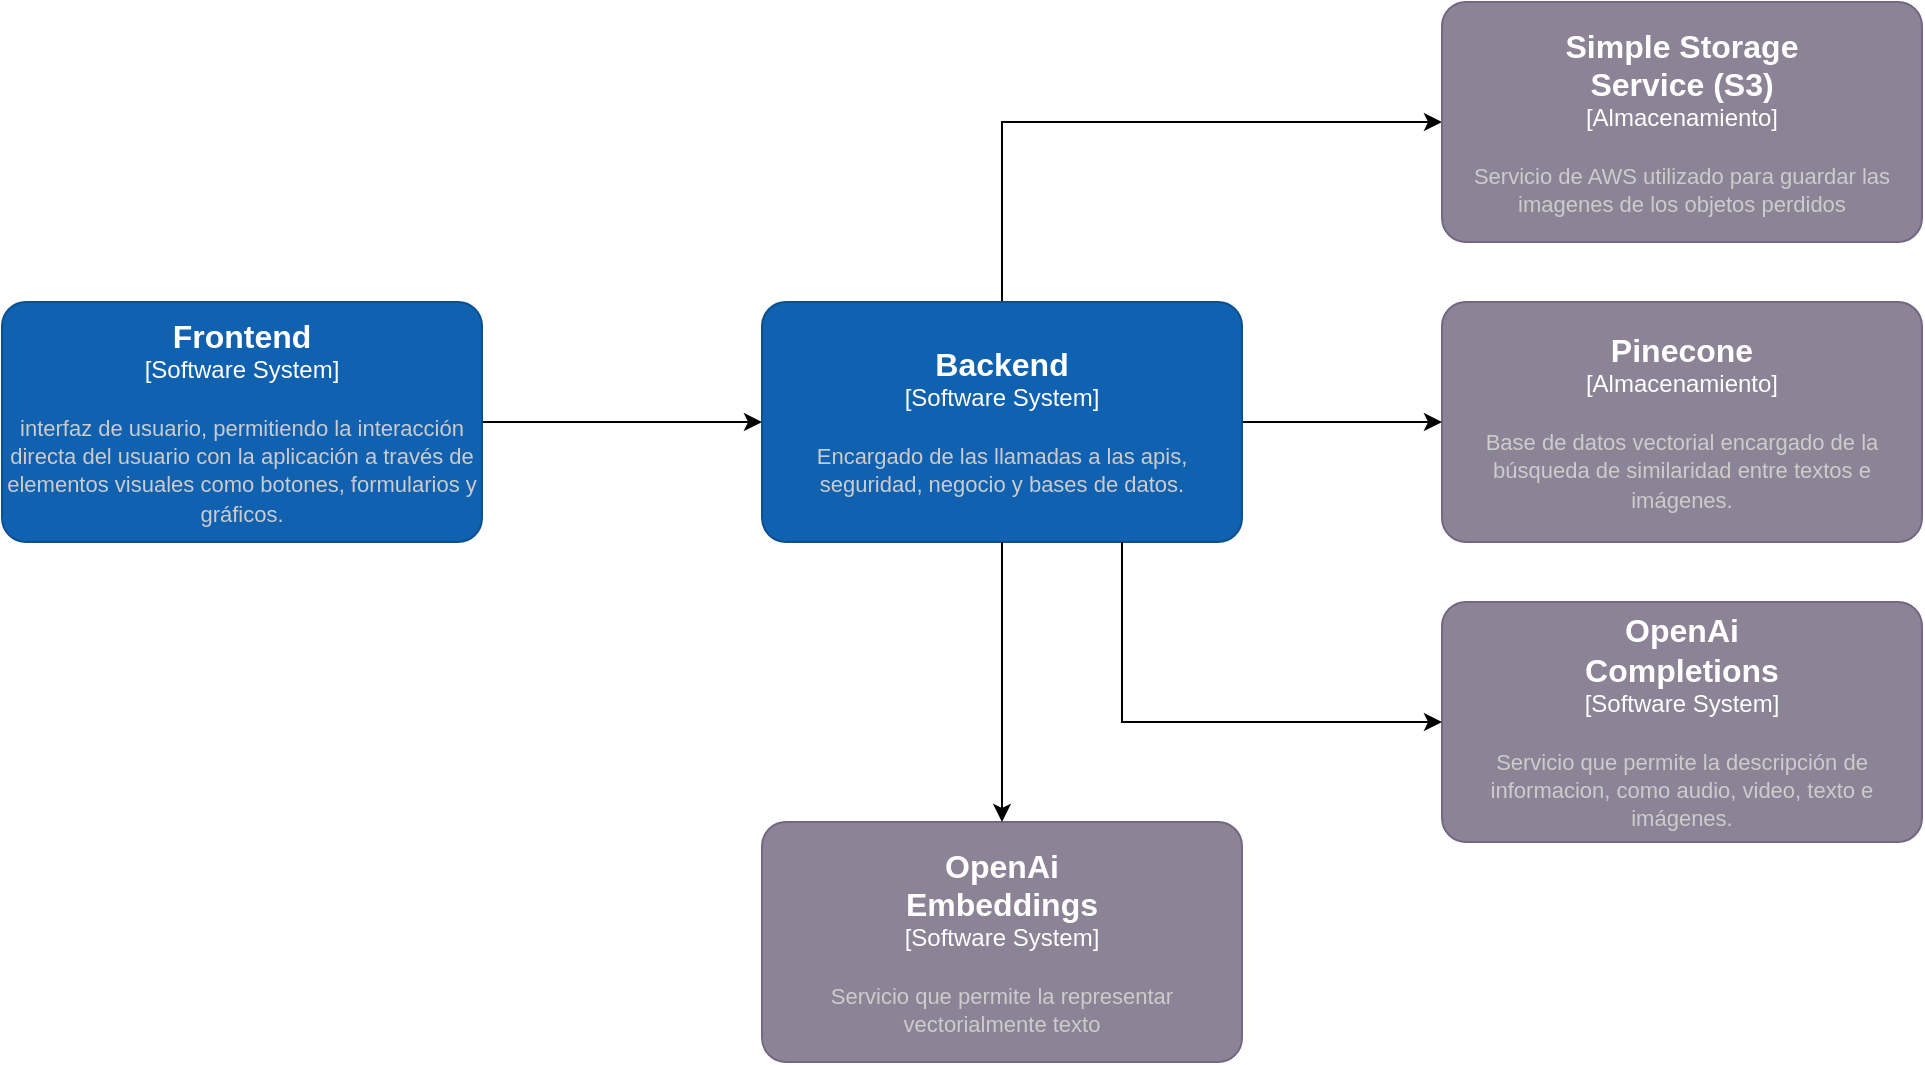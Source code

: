 <mxfile version="24.4.7" type="device">
  <diagram name="Página-1" id="ECaz3eAfLhAAPnM46k_p">
    <mxGraphModel dx="1122" dy="753" grid="1" gridSize="10" guides="1" tooltips="1" connect="1" arrows="1" fold="1" page="1" pageScale="1" pageWidth="827" pageHeight="1169" math="0" shadow="0">
      <root>
        <mxCell id="0" />
        <mxCell id="1" parent="0" />
        <mxCell id="UL2SsjqsO6P-8xdtVJgl-3" style="edgeStyle=orthogonalEdgeStyle;rounded=0;orthogonalLoop=1;jettySize=auto;html=1;exitX=1;exitY=0.5;exitDx=0;exitDy=0;exitPerimeter=0;entryX=0;entryY=0.5;entryDx=0;entryDy=0;entryPerimeter=0;" edge="1" parent="1" source="UL2SsjqsO6P-8xdtVJgl-2" target="UL2SsjqsO6P-8xdtVJgl-1">
          <mxGeometry relative="1" as="geometry" />
        </mxCell>
        <mxCell id="UL2SsjqsO6P-8xdtVJgl-15" value="" style="group" vertex="1" connectable="0" parent="1">
          <mxGeometry x="980" y="250" width="240" height="120" as="geometry" />
        </mxCell>
        <object placeholders="1" c4Name="Pinecone" c4Type="Almacenamiento" c4Description="Base de datos vectorial encargado de la búsqueda de similaridad entre textos e imágenes." label="&lt;font style=&quot;font-size: 16px&quot;&gt;&lt;b&gt;%c4Name%&lt;/b&gt;&lt;/font&gt;&lt;div&gt;[%c4Type%]&lt;/div&gt;&lt;br&gt;&lt;div&gt;&lt;font style=&quot;font-size: 11px&quot;&gt;&lt;font color=&quot;#cccccc&quot;&gt;%c4Description%&lt;/font&gt;&lt;/div&gt;" id="UL2SsjqsO6P-8xdtVJgl-13">
          <mxCell style="rounded=1;whiteSpace=wrap;html=1;labelBackgroundColor=none;fillColor=#8C8496;fontColor=#ffffff;align=center;arcSize=10;strokeColor=#736782;metaEdit=1;resizable=0;points=[[0.25,0,0],[0.5,0,0],[0.75,0,0],[1,0.25,0],[1,0.5,0],[1,0.75,0],[0.75,1,0],[0.5,1,0],[0.25,1,0],[0,0.75,0],[0,0.5,0],[0,0.25,0]];" vertex="1" parent="UL2SsjqsO6P-8xdtVJgl-15">
            <mxGeometry width="240" height="120" as="geometry" />
          </mxCell>
        </object>
        <mxCell id="UL2SsjqsO6P-8xdtVJgl-14" value="" style="shape=image;verticalLabelPosition=bottom;labelBackgroundColor=default;verticalAlign=top;aspect=fixed;imageAspect=0;image=https://seeklogo.com/images/P/pinecone-icon-logo-AF8B5B7F96-seeklogo.com.png;" vertex="1" parent="UL2SsjqsO6P-8xdtVJgl-15">
          <mxGeometry x="200" y="10" width="30" height="33.71" as="geometry" />
        </mxCell>
        <mxCell id="UL2SsjqsO6P-8xdtVJgl-16" style="edgeStyle=orthogonalEdgeStyle;rounded=0;orthogonalLoop=1;jettySize=auto;html=1;exitX=1;exitY=0.5;exitDx=0;exitDy=0;exitPerimeter=0;entryX=0;entryY=0.5;entryDx=0;entryDy=0;entryPerimeter=0;" edge="1" parent="1" source="UL2SsjqsO6P-8xdtVJgl-1" target="UL2SsjqsO6P-8xdtVJgl-13">
          <mxGeometry relative="1" as="geometry" />
        </mxCell>
        <mxCell id="UL2SsjqsO6P-8xdtVJgl-20" style="edgeStyle=orthogonalEdgeStyle;rounded=0;orthogonalLoop=1;jettySize=auto;html=1;exitX=0.5;exitY=0;exitDx=0;exitDy=0;exitPerimeter=0;entryX=0;entryY=0.5;entryDx=0;entryDy=0;entryPerimeter=0;" edge="1" parent="1" source="UL2SsjqsO6P-8xdtVJgl-1" target="UL2SsjqsO6P-8xdtVJgl-17">
          <mxGeometry relative="1" as="geometry" />
        </mxCell>
        <mxCell id="UL2SsjqsO6P-8xdtVJgl-32" value="" style="group" vertex="1" connectable="0" parent="1">
          <mxGeometry x="640" y="250" width="240" height="120" as="geometry" />
        </mxCell>
        <object placeholders="1" c4Name="Backend" c4Type="Software System" c4Description="Encargado de las llamadas a las apis, seguridad, negocio y bases de datos." label="&lt;font style=&quot;font-size: 16px&quot;&gt;&lt;b&gt;%c4Name%&lt;/b&gt;&lt;/font&gt;&lt;div&gt;[%c4Type%]&lt;/div&gt;&lt;br&gt;&lt;div&gt;&lt;font style=&quot;font-size: 11px&quot;&gt;&lt;font color=&quot;#cccccc&quot;&gt;%c4Description%&lt;/font&gt;&lt;/div&gt;" id="UL2SsjqsO6P-8xdtVJgl-1">
          <mxCell style="rounded=1;whiteSpace=wrap;html=1;labelBackgroundColor=none;fillColor=#1061B0;fontColor=#ffffff;align=center;arcSize=10;strokeColor=#0D5091;metaEdit=1;resizable=0;points=[[0.25,0,0],[0.5,0,0],[0.75,0,0],[1,0.25,0],[1,0.5,0],[1,0.75,0],[0.75,1,0],[0.5,1,0],[0.25,1,0],[0,0.75,0],[0,0.5,0],[0,0.25,0]];" vertex="1" parent="UL2SsjqsO6P-8xdtVJgl-32">
            <mxGeometry width="240" height="120" as="geometry" />
          </mxCell>
        </object>
        <mxCell id="UL2SsjqsO6P-8xdtVJgl-27" value="" style="shape=image;verticalLabelPosition=bottom;labelBackgroundColor=default;verticalAlign=top;aspect=fixed;imageAspect=0;image=https://static-00.iconduck.com/assets.00/spring-boot-icon-2048x2046-hlpnsm8r.png;" vertex="1" parent="UL2SsjqsO6P-8xdtVJgl-32">
          <mxGeometry x="194" y="10" width="34" height="33.97" as="geometry" />
        </mxCell>
        <mxCell id="UL2SsjqsO6P-8xdtVJgl-33" value="" style="group" vertex="1" connectable="0" parent="1">
          <mxGeometry x="260" y="250" width="240" height="120" as="geometry" />
        </mxCell>
        <object placeholders="1" c4Name="Frontend" c4Type="Software System" c4Description="interfaz de usuario, permitiendo la interacción directa del usuario con la aplicación a través de elementos visuales como botones, formularios y gráficos." label="&lt;font style=&quot;font-size: 16px&quot;&gt;&lt;b&gt;%c4Name%&lt;/b&gt;&lt;/font&gt;&lt;div&gt;[%c4Type%]&lt;/div&gt;&lt;br&gt;&lt;div&gt;&lt;font style=&quot;font-size: 11px&quot;&gt;&lt;font color=&quot;#cccccc&quot;&gt;%c4Description%&lt;/font&gt;&lt;/div&gt;" id="UL2SsjqsO6P-8xdtVJgl-2">
          <mxCell style="rounded=1;whiteSpace=wrap;html=1;labelBackgroundColor=none;fillColor=#1061B0;fontColor=#ffffff;align=center;arcSize=10;strokeColor=#0D5091;metaEdit=1;resizable=0;points=[[0.25,0,0],[0.5,0,0],[0.75,0,0],[1,0.25,0],[1,0.5,0],[1,0.75,0],[0.75,1,0],[0.5,1,0],[0.25,1,0],[0,0.75,0],[0,0.5,0],[0,0.25,0]];" vertex="1" parent="UL2SsjqsO6P-8xdtVJgl-33">
            <mxGeometry width="240" height="120" as="geometry" />
          </mxCell>
        </object>
        <mxCell id="UL2SsjqsO6P-8xdtVJgl-24" value="" style="shape=image;verticalLabelPosition=bottom;labelBackgroundColor=default;verticalAlign=top;aspect=fixed;imageAspect=0;image=https://static-00.iconduck.com/assets.00/sdk-react-native-icon-512x490-ynyk8t4w.png;" vertex="1" parent="UL2SsjqsO6P-8xdtVJgl-33">
          <mxGeometry x="190" y="7" width="40.8" height="39.04" as="geometry" />
        </mxCell>
        <mxCell id="UL2SsjqsO6P-8xdtVJgl-34" value="" style="group" vertex="1" connectable="0" parent="1">
          <mxGeometry x="640" y="510" width="240" height="120" as="geometry" />
        </mxCell>
        <object placeholders="1" c4Name="OpenAi&#xa;Embeddings" c4Type="Software System" c4Description="Servicio que permite la representar vectorialmente texto" label="&lt;font style=&quot;font-size: 16px&quot;&gt;&lt;b&gt;%c4Name%&lt;/b&gt;&lt;/font&gt;&lt;div&gt;[%c4Type%]&lt;/div&gt;&lt;br&gt;&lt;div&gt;&lt;font style=&quot;font-size: 11px&quot;&gt;&lt;font color=&quot;#cccccc&quot;&gt;%c4Description%&lt;/font&gt;&lt;/div&gt;" id="UL2SsjqsO6P-8xdtVJgl-35">
          <mxCell style="rounded=1;whiteSpace=wrap;html=1;labelBackgroundColor=none;fillColor=#8C8496;fontColor=#ffffff;align=center;arcSize=10;strokeColor=#736782;metaEdit=1;resizable=0;points=[[0.25,0,0],[0.5,0,0],[0.75,0,0],[1,0.25,0],[1,0.5,0],[1,0.75,0],[0.75,1,0],[0.5,1,0],[0.25,1,0],[0,0.75,0],[0,0.5,0],[0,0.25,0]];" vertex="1" parent="UL2SsjqsO6P-8xdtVJgl-34">
            <mxGeometry width="240" height="120" as="geometry" />
          </mxCell>
        </object>
        <mxCell id="UL2SsjqsO6P-8xdtVJgl-36" value="" style="shape=image;verticalLabelPosition=bottom;labelBackgroundColor=default;verticalAlign=top;aspect=fixed;imageAspect=0;image=https://static-00.iconduck.com/assets.00/openai-icon-2021x2048-4rpe5x7n.png;" vertex="1" parent="UL2SsjqsO6P-8xdtVJgl-34">
          <mxGeometry x="190" y="10" width="32" height="32.43" as="geometry" />
        </mxCell>
        <object placeholders="1" c4Name="OpenAi&#xa;Completions" c4Type="Software System" c4Description="Servicio que permite la descripción de informacion, como audio, video, texto e imágenes." label="&lt;font style=&quot;font-size: 16px&quot;&gt;&lt;b&gt;%c4Name%&lt;/b&gt;&lt;/font&gt;&lt;div&gt;[%c4Type%]&lt;/div&gt;&lt;br&gt;&lt;div&gt;&lt;font style=&quot;font-size: 11px&quot;&gt;&lt;font color=&quot;#cccccc&quot;&gt;%c4Description%&lt;/font&gt;&lt;/div&gt;" id="UL2SsjqsO6P-8xdtVJgl-18">
          <mxCell style="rounded=1;whiteSpace=wrap;html=1;labelBackgroundColor=none;fillColor=#8C8496;fontColor=#ffffff;align=center;arcSize=10;strokeColor=#736782;metaEdit=1;resizable=0;points=[[0.25,0,0],[0.5,0,0],[0.75,0,0],[1,0.25,0],[1,0.5,0],[1,0.75,0],[0.75,1,0],[0.5,1,0],[0.25,1,0],[0,0.75,0],[0,0.5,0],[0,0.25,0]];" vertex="1" parent="1">
            <mxGeometry x="980" y="400" width="240" height="120" as="geometry" />
          </mxCell>
        </object>
        <mxCell id="UL2SsjqsO6P-8xdtVJgl-40" style="edgeStyle=orthogonalEdgeStyle;rounded=0;orthogonalLoop=1;jettySize=auto;html=1;exitX=0.5;exitY=1;exitDx=0;exitDy=0;" edge="1" parent="1" source="UL2SsjqsO6P-8xdtVJgl-28" target="UL2SsjqsO6P-8xdtVJgl-28">
          <mxGeometry relative="1" as="geometry" />
        </mxCell>
        <mxCell id="UL2SsjqsO6P-8xdtVJgl-28" value="" style="shape=image;verticalLabelPosition=bottom;labelBackgroundColor=default;verticalAlign=top;aspect=fixed;imageAspect=0;image=https://static-00.iconduck.com/assets.00/openai-icon-2021x2048-4rpe5x7n.png;" vertex="1" parent="1">
          <mxGeometry x="1172" y="410.003" width="32" height="32.43" as="geometry" />
        </mxCell>
        <mxCell id="UL2SsjqsO6P-8xdtVJgl-42" style="edgeStyle=orthogonalEdgeStyle;rounded=0;orthogonalLoop=1;jettySize=auto;html=1;exitX=0.75;exitY=1;exitDx=0;exitDy=0;exitPerimeter=0;entryX=0;entryY=0.5;entryDx=0;entryDy=0;entryPerimeter=0;" edge="1" parent="1" source="UL2SsjqsO6P-8xdtVJgl-1" target="UL2SsjqsO6P-8xdtVJgl-18">
          <mxGeometry relative="1" as="geometry" />
        </mxCell>
        <mxCell id="UL2SsjqsO6P-8xdtVJgl-43" style="edgeStyle=orthogonalEdgeStyle;rounded=0;orthogonalLoop=1;jettySize=auto;html=1;exitX=0.5;exitY=1;exitDx=0;exitDy=0;exitPerimeter=0;entryX=0.5;entryY=0;entryDx=0;entryDy=0;entryPerimeter=0;" edge="1" parent="1" source="UL2SsjqsO6P-8xdtVJgl-1" target="UL2SsjqsO6P-8xdtVJgl-35">
          <mxGeometry relative="1" as="geometry" />
        </mxCell>
        <mxCell id="UL2SsjqsO6P-8xdtVJgl-45" value="" style="group" vertex="1" connectable="0" parent="1">
          <mxGeometry x="980" y="100" width="240" height="120" as="geometry" />
        </mxCell>
        <object placeholders="1" c4Name="Simple Storage &#xa;Service (S3)" c4Type="Almacenamiento" c4Description="Servicio de AWS utilizado para guardar las imagenes de los objetos perdidos" label="&lt;font style=&quot;font-size: 16px&quot;&gt;&lt;b&gt;%c4Name%&lt;/b&gt;&lt;/font&gt;&lt;div&gt;[%c4Type%]&lt;/div&gt;&lt;br&gt;&lt;div&gt;&lt;font style=&quot;font-size: 11px&quot;&gt;&lt;font color=&quot;#cccccc&quot;&gt;%c4Description%&lt;/font&gt;&lt;/div&gt;" id="UL2SsjqsO6P-8xdtVJgl-17">
          <mxCell style="rounded=1;whiteSpace=wrap;html=1;labelBackgroundColor=none;fillColor=#8C8496;fontColor=#ffffff;align=center;arcSize=10;strokeColor=#736782;metaEdit=1;resizable=0;points=[[0.25,0,0],[0.5,0,0],[0.75,0,0],[1,0.25,0],[1,0.5,0],[1,0.75,0],[0.75,1,0],[0.5,1,0],[0.25,1,0],[0,0.75,0],[0,0.5,0],[0,0.25,0]];" vertex="1" parent="UL2SsjqsO6P-8xdtVJgl-45">
            <mxGeometry width="240" height="120" as="geometry" />
          </mxCell>
        </object>
        <mxCell id="UL2SsjqsO6P-8xdtVJgl-29" value="" style="shape=image;verticalLabelPosition=bottom;labelBackgroundColor=default;verticalAlign=top;aspect=fixed;imageAspect=0;image=https://static-00.iconduck.com/assets.00/aws-s3-simple-storage-service-icon-423x512-sofvbo3x.png;" vertex="1" parent="UL2SsjqsO6P-8xdtVJgl-45">
          <mxGeometry x="192" y="10" width="33" height="39.95" as="geometry" />
        </mxCell>
      </root>
    </mxGraphModel>
  </diagram>
</mxfile>
